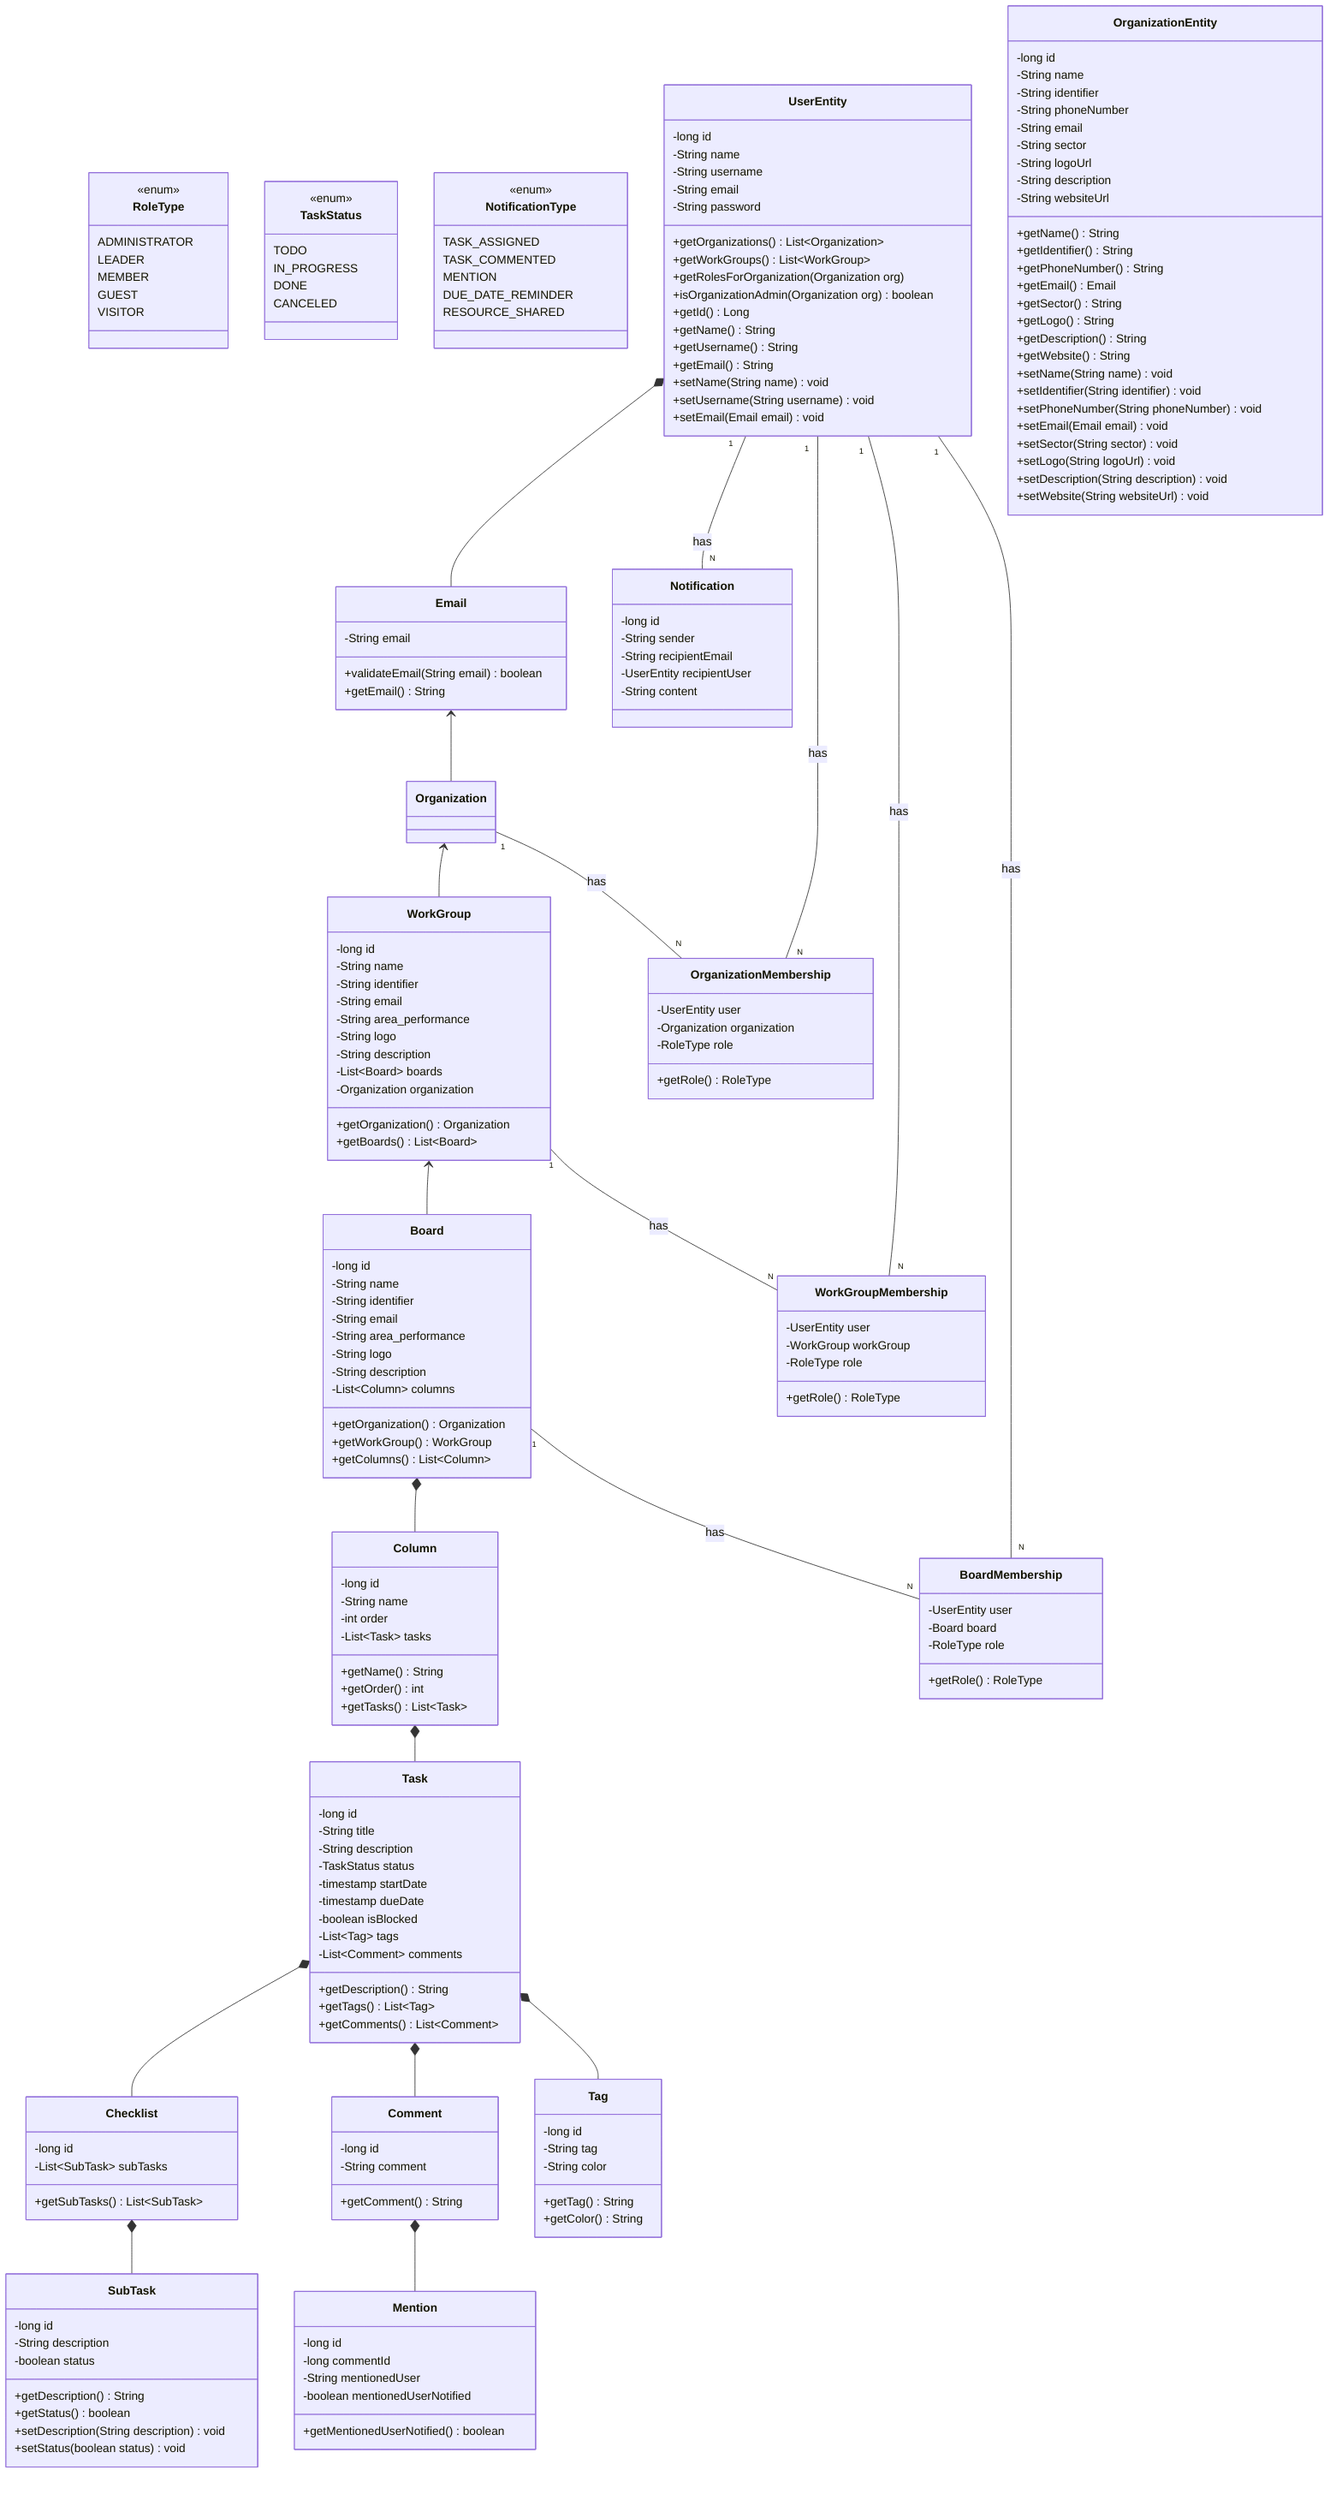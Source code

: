 classDiagram
    class RoleType {
        <<enum>>
        ADMINISTRATOR
        LEADER
        MEMBER
        GUEST
        VISITOR
    }

    class TaskStatus {
        <<enum>>
        TODO
        IN_PROGRESS
        DONE
        CANCELED
    }

    class NotificationType {
        <<enum>>
        TASK_ASSIGNED
        TASK_COMMENTED
        MENTION
        DUE_DATE_REMINDER
        RESOURCE_SHARED
    }

    class UserEntity {
        -long id
        -String name
        -String username
        -String email
        -String password

        +getOrganizations() List~Organization~
        +getWorkGroups() List~WorkGroup~
        +getRolesForOrganization(Organization org)
        +isOrganizationAdmin(Organization org) boolean
        +getId() Long
        +getName() String
        +getUsername() String
        +getEmail() String
        +setName(String name) void
        +setUsername(String username) void
        +setEmail(Email email) void
    }

    class OrganizationEntity {
        -long id
        -String name
        -String identifier
        -String phoneNumber
        -String email
        -String sector
        -String logoUrl
        -String description
        -String websiteUrl

        +getName() String
        +getIdentifier() String
        +getPhoneNumber() String
        +getEmail() Email
        +getSector() String
        +getLogo() String
        +getDescription() String
        +getWebsite() String
        +setName(String name) void
        +setIdentifier(String identifier) void
        +setPhoneNumber(String phoneNumber) void
        +setEmail(Email email) void
        +setSector(String sector) void
        +setLogo(String logoUrl) void
        +setDescription(String description) void
        +setWebsite(String websiteUrl) void
    }

    class OrganizationMembership {
        -UserEntity user
        -Organization organization
        -RoleType role

        +getRole() RoleType
    }

    class WorkGroupMembership {
        -UserEntity user
        -WorkGroup workGroup
        -RoleType role

        +getRole() RoleType
    }

    class BoardMembership {
        -UserEntity user
        -Board board
        -RoleType role

        +getRole() RoleType
    }

    class WorkGroup {
        -long id
        -String name 
        -String identifier 
        -String email 
        -String area_performance 
        -String logo 
        -String description 
        -List~Board~ boards 
        -Organization organization

        +getOrganization() Organization
        +getBoards() List~Board~
    }

    class Board {
        -long id
        -String name 
        -String identifier 
        -String email 
        -String area_performance 
        -String logo 
        -String description
        -List~Column~ columns

        +getOrganization() Organization
        +getWorkGroup() WorkGroup
        +getColumns() List~Column~
    }

    class Column {
        -long id
        -String name
        -int order
        -List~Task~ tasks

        +getName() String
        +getOrder() int
        +getTasks() List~Task~
    }

    class Task {
        -long id
        -String title
        -String description
        -TaskStatus status
        -timestamp startDate
        -timestamp dueDate
        -boolean isBlocked
        -List~Tag~ tags
        -List~Comment~ comments

        +getDescription() String
        +getTags() List~Tag~
        +getComments() List~Comment~
    }

    class SubTask {
        -long id
        -String description
        -boolean status

        +getDescription() String
        +getStatus() boolean
        +setDescription(String description) void
        +setStatus(boolean status) void
    }

    class Checklist {
        -long id
        -List~SubTask~ subTasks

        +getSubTasks() List~SubTask~
    }

    class Comment {
        -long id
        -String comment

        +getComment() String
    }

    class Tag {
        -long id
        -String tag
        -String color

        +getTag() String
        +getColor() String
    }

    class Mention {
        -long id
        -long commentId
        -String mentionedUser
        -boolean mentionedUserNotified

        +getMentionedUserNotified() boolean
    }

    class Email {
        -String email

        +validateEmail(String email) boolean
        +getEmail() String
    }

    class Notification {
        -long id
        -String sender
        -String recipientEmail
        -UserEntity recipientUser
        -String content
    }

UserEntity *-- Email
    Organization <-- WorkGroup
    WorkGroup <-- Board
    Email <-- Organization
    Board *-- Column
    Column *-- Task
    Task *-- Checklist
    Task *-- Comment
    Task *-- Tag
    Comment *-- Mention
    Checklist *-- SubTask
    UserEntity "1" -- "N" Notification : has
    UserEntity "1" -- "N" OrganizationMembership : has
    UserEntity "1" -- "N" WorkGroupMembership : has
    UserEntity "1" -- "N" BoardMembership : has
    Organization "1" -- "N" OrganizationMembership : has
    WorkGroup "1" -- "N" WorkGroupMembership : has
    Board "1" -- "N" BoardMembership : has